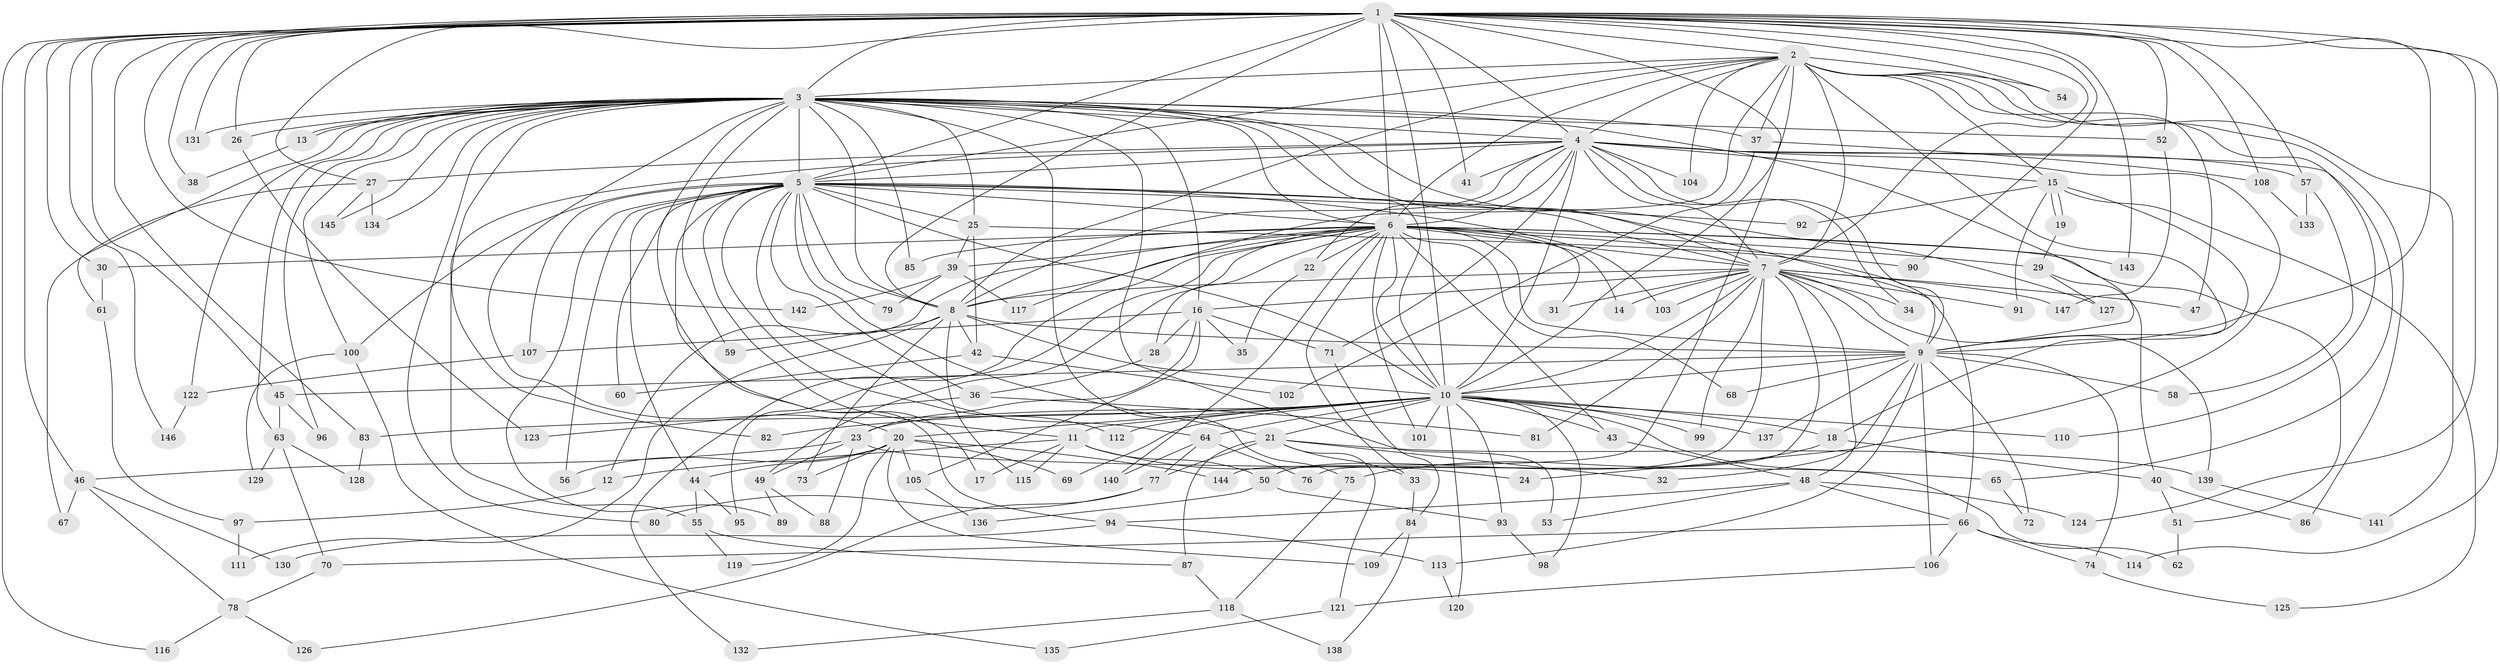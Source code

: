 // coarse degree distribution, {36: 0.008695652173913044, 37: 0.008695652173913044, 23: 0.008695652173913044, 26: 0.017391304347826087, 22: 0.008695652173913044, 12: 0.008695652173913044, 16: 0.008695652173913044, 7: 0.017391304347826087, 3: 0.1826086956521739, 2: 0.4782608695652174, 8: 0.017391304347826087, 9: 0.008695652173913044, 4: 0.12173913043478261, 11: 0.008695652173913044, 6: 0.034782608695652174, 5: 0.05217391304347826, 1: 0.008695652173913044}
// Generated by graph-tools (version 1.1) at 2025/23/03/03/25 07:23:38]
// undirected, 147 vertices, 319 edges
graph export_dot {
graph [start="1"]
  node [color=gray90,style=filled];
  1;
  2;
  3;
  4;
  5;
  6;
  7;
  8;
  9;
  10;
  11;
  12;
  13;
  14;
  15;
  16;
  17;
  18;
  19;
  20;
  21;
  22;
  23;
  24;
  25;
  26;
  27;
  28;
  29;
  30;
  31;
  32;
  33;
  34;
  35;
  36;
  37;
  38;
  39;
  40;
  41;
  42;
  43;
  44;
  45;
  46;
  47;
  48;
  49;
  50;
  51;
  52;
  53;
  54;
  55;
  56;
  57;
  58;
  59;
  60;
  61;
  62;
  63;
  64;
  65;
  66;
  67;
  68;
  69;
  70;
  71;
  72;
  73;
  74;
  75;
  76;
  77;
  78;
  79;
  80;
  81;
  82;
  83;
  84;
  85;
  86;
  87;
  88;
  89;
  90;
  91;
  92;
  93;
  94;
  95;
  96;
  97;
  98;
  99;
  100;
  101;
  102;
  103;
  104;
  105;
  106;
  107;
  108;
  109;
  110;
  111;
  112;
  113;
  114;
  115;
  116;
  117;
  118;
  119;
  120;
  121;
  122;
  123;
  124;
  125;
  126;
  127;
  128;
  129;
  130;
  131;
  132;
  133;
  134;
  135;
  136;
  137;
  138;
  139;
  140;
  141;
  142;
  143;
  144;
  145;
  146;
  147;
  1 -- 2;
  1 -- 3;
  1 -- 4;
  1 -- 5;
  1 -- 6;
  1 -- 7;
  1 -- 8;
  1 -- 9;
  1 -- 10;
  1 -- 26;
  1 -- 27;
  1 -- 30;
  1 -- 38;
  1 -- 41;
  1 -- 45;
  1 -- 46;
  1 -- 52;
  1 -- 54;
  1 -- 57;
  1 -- 83;
  1 -- 90;
  1 -- 108;
  1 -- 114;
  1 -- 116;
  1 -- 124;
  1 -- 131;
  1 -- 142;
  1 -- 143;
  1 -- 144;
  1 -- 146;
  2 -- 3;
  2 -- 4;
  2 -- 5;
  2 -- 6;
  2 -- 7;
  2 -- 8;
  2 -- 9;
  2 -- 10;
  2 -- 15;
  2 -- 37;
  2 -- 47;
  2 -- 54;
  2 -- 86;
  2 -- 104;
  2 -- 110;
  2 -- 117;
  2 -- 141;
  3 -- 4;
  3 -- 5;
  3 -- 6;
  3 -- 7;
  3 -- 8;
  3 -- 9;
  3 -- 10;
  3 -- 13;
  3 -- 13;
  3 -- 16;
  3 -- 20;
  3 -- 25;
  3 -- 26;
  3 -- 37;
  3 -- 52;
  3 -- 53;
  3 -- 59;
  3 -- 60;
  3 -- 61;
  3 -- 63;
  3 -- 75;
  3 -- 80;
  3 -- 82;
  3 -- 85;
  3 -- 96;
  3 -- 100;
  3 -- 122;
  3 -- 127;
  3 -- 131;
  3 -- 134;
  3 -- 145;
  4 -- 5;
  4 -- 6;
  4 -- 7;
  4 -- 8;
  4 -- 9;
  4 -- 10;
  4 -- 15;
  4 -- 22;
  4 -- 24;
  4 -- 27;
  4 -- 34;
  4 -- 41;
  4 -- 55;
  4 -- 57;
  4 -- 65;
  4 -- 71;
  4 -- 104;
  5 -- 6;
  5 -- 7;
  5 -- 8;
  5 -- 9;
  5 -- 10;
  5 -- 11;
  5 -- 17;
  5 -- 21;
  5 -- 25;
  5 -- 36;
  5 -- 44;
  5 -- 56;
  5 -- 64;
  5 -- 79;
  5 -- 89;
  5 -- 92;
  5 -- 94;
  5 -- 100;
  5 -- 103;
  5 -- 107;
  5 -- 112;
  6 -- 7;
  6 -- 8;
  6 -- 9;
  6 -- 10;
  6 -- 12;
  6 -- 14;
  6 -- 22;
  6 -- 28;
  6 -- 29;
  6 -- 30;
  6 -- 31;
  6 -- 33;
  6 -- 39;
  6 -- 43;
  6 -- 49;
  6 -- 51;
  6 -- 68;
  6 -- 85;
  6 -- 90;
  6 -- 95;
  6 -- 101;
  6 -- 132;
  6 -- 140;
  6 -- 143;
  7 -- 8;
  7 -- 9;
  7 -- 10;
  7 -- 14;
  7 -- 16;
  7 -- 31;
  7 -- 34;
  7 -- 47;
  7 -- 48;
  7 -- 50;
  7 -- 76;
  7 -- 81;
  7 -- 91;
  7 -- 99;
  7 -- 103;
  7 -- 139;
  7 -- 147;
  8 -- 9;
  8 -- 10;
  8 -- 42;
  8 -- 59;
  8 -- 73;
  8 -- 111;
  8 -- 115;
  9 -- 10;
  9 -- 32;
  9 -- 45;
  9 -- 58;
  9 -- 68;
  9 -- 72;
  9 -- 74;
  9 -- 106;
  9 -- 113;
  9 -- 137;
  10 -- 11;
  10 -- 18;
  10 -- 20;
  10 -- 21;
  10 -- 23;
  10 -- 43;
  10 -- 62;
  10 -- 64;
  10 -- 69;
  10 -- 82;
  10 -- 83;
  10 -- 93;
  10 -- 98;
  10 -- 99;
  10 -- 101;
  10 -- 110;
  10 -- 112;
  10 -- 120;
  10 -- 137;
  11 -- 12;
  11 -- 17;
  11 -- 24;
  11 -- 50;
  11 -- 115;
  12 -- 97;
  13 -- 38;
  15 -- 18;
  15 -- 19;
  15 -- 19;
  15 -- 91;
  15 -- 92;
  15 -- 125;
  16 -- 23;
  16 -- 28;
  16 -- 35;
  16 -- 71;
  16 -- 105;
  16 -- 107;
  18 -- 40;
  18 -- 75;
  19 -- 29;
  20 -- 44;
  20 -- 56;
  20 -- 69;
  20 -- 73;
  20 -- 105;
  20 -- 109;
  20 -- 119;
  20 -- 144;
  21 -- 32;
  21 -- 33;
  21 -- 77;
  21 -- 87;
  21 -- 121;
  21 -- 139;
  22 -- 35;
  23 -- 46;
  23 -- 49;
  23 -- 65;
  23 -- 88;
  25 -- 39;
  25 -- 42;
  25 -- 66;
  26 -- 123;
  27 -- 67;
  27 -- 134;
  27 -- 145;
  28 -- 36;
  29 -- 40;
  29 -- 127;
  30 -- 61;
  33 -- 84;
  36 -- 81;
  36 -- 123;
  37 -- 102;
  37 -- 108;
  39 -- 79;
  39 -- 117;
  39 -- 142;
  40 -- 51;
  40 -- 86;
  42 -- 60;
  42 -- 102;
  43 -- 48;
  44 -- 55;
  44 -- 95;
  45 -- 63;
  45 -- 96;
  46 -- 67;
  46 -- 78;
  46 -- 130;
  48 -- 53;
  48 -- 66;
  48 -- 94;
  48 -- 124;
  49 -- 88;
  49 -- 89;
  50 -- 93;
  50 -- 136;
  51 -- 62;
  52 -- 147;
  55 -- 87;
  55 -- 119;
  57 -- 58;
  57 -- 133;
  61 -- 97;
  63 -- 70;
  63 -- 128;
  63 -- 129;
  64 -- 76;
  64 -- 77;
  64 -- 140;
  65 -- 72;
  66 -- 70;
  66 -- 74;
  66 -- 106;
  66 -- 114;
  70 -- 78;
  71 -- 84;
  74 -- 125;
  75 -- 118;
  77 -- 80;
  77 -- 126;
  78 -- 116;
  78 -- 126;
  83 -- 128;
  84 -- 109;
  84 -- 138;
  87 -- 118;
  93 -- 98;
  94 -- 113;
  94 -- 130;
  97 -- 111;
  100 -- 129;
  100 -- 135;
  105 -- 136;
  106 -- 121;
  107 -- 122;
  108 -- 133;
  113 -- 120;
  118 -- 132;
  118 -- 138;
  121 -- 135;
  122 -- 146;
  139 -- 141;
}
